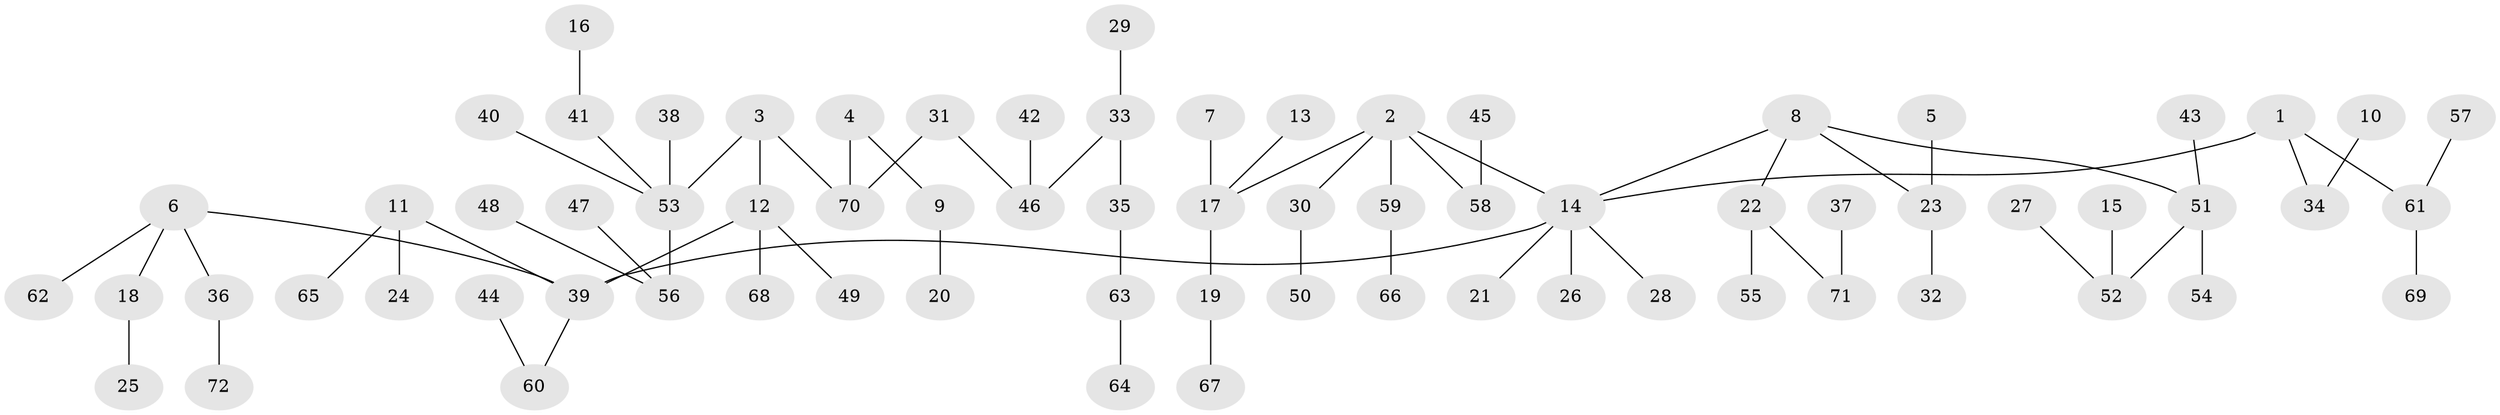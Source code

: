 // original degree distribution, {3: 0.1258741258741259, 8: 0.006993006993006993, 6: 0.013986013986013986, 5: 0.02097902097902098, 4: 0.1048951048951049, 2: 0.17482517482517482, 7: 0.006993006993006993, 1: 0.5454545454545454}
// Generated by graph-tools (version 1.1) at 2025/02/03/09/25 03:02:19]
// undirected, 72 vertices, 71 edges
graph export_dot {
graph [start="1"]
  node [color=gray90,style=filled];
  1;
  2;
  3;
  4;
  5;
  6;
  7;
  8;
  9;
  10;
  11;
  12;
  13;
  14;
  15;
  16;
  17;
  18;
  19;
  20;
  21;
  22;
  23;
  24;
  25;
  26;
  27;
  28;
  29;
  30;
  31;
  32;
  33;
  34;
  35;
  36;
  37;
  38;
  39;
  40;
  41;
  42;
  43;
  44;
  45;
  46;
  47;
  48;
  49;
  50;
  51;
  52;
  53;
  54;
  55;
  56;
  57;
  58;
  59;
  60;
  61;
  62;
  63;
  64;
  65;
  66;
  67;
  68;
  69;
  70;
  71;
  72;
  1 -- 14 [weight=1.0];
  1 -- 34 [weight=1.0];
  1 -- 61 [weight=1.0];
  2 -- 14 [weight=1.0];
  2 -- 17 [weight=1.0];
  2 -- 30 [weight=1.0];
  2 -- 58 [weight=1.0];
  2 -- 59 [weight=1.0];
  3 -- 12 [weight=1.0];
  3 -- 53 [weight=1.0];
  3 -- 70 [weight=1.0];
  4 -- 9 [weight=1.0];
  4 -- 70 [weight=1.0];
  5 -- 23 [weight=1.0];
  6 -- 18 [weight=1.0];
  6 -- 36 [weight=1.0];
  6 -- 39 [weight=1.0];
  6 -- 62 [weight=1.0];
  7 -- 17 [weight=1.0];
  8 -- 14 [weight=1.0];
  8 -- 22 [weight=1.0];
  8 -- 23 [weight=1.0];
  8 -- 51 [weight=1.0];
  9 -- 20 [weight=1.0];
  10 -- 34 [weight=1.0];
  11 -- 24 [weight=1.0];
  11 -- 39 [weight=1.0];
  11 -- 65 [weight=1.0];
  12 -- 39 [weight=1.0];
  12 -- 49 [weight=1.0];
  12 -- 68 [weight=1.0];
  13 -- 17 [weight=1.0];
  14 -- 21 [weight=1.0];
  14 -- 26 [weight=1.0];
  14 -- 28 [weight=1.0];
  14 -- 39 [weight=1.0];
  15 -- 52 [weight=1.0];
  16 -- 41 [weight=1.0];
  17 -- 19 [weight=1.0];
  18 -- 25 [weight=1.0];
  19 -- 67 [weight=1.0];
  22 -- 55 [weight=1.0];
  22 -- 71 [weight=1.0];
  23 -- 32 [weight=1.0];
  27 -- 52 [weight=1.0];
  29 -- 33 [weight=1.0];
  30 -- 50 [weight=1.0];
  31 -- 46 [weight=1.0];
  31 -- 70 [weight=1.0];
  33 -- 35 [weight=1.0];
  33 -- 46 [weight=1.0];
  35 -- 63 [weight=1.0];
  36 -- 72 [weight=1.0];
  37 -- 71 [weight=1.0];
  38 -- 53 [weight=1.0];
  39 -- 60 [weight=1.0];
  40 -- 53 [weight=1.0];
  41 -- 53 [weight=1.0];
  42 -- 46 [weight=1.0];
  43 -- 51 [weight=1.0];
  44 -- 60 [weight=1.0];
  45 -- 58 [weight=1.0];
  47 -- 56 [weight=1.0];
  48 -- 56 [weight=1.0];
  51 -- 52 [weight=1.0];
  51 -- 54 [weight=1.0];
  53 -- 56 [weight=1.0];
  57 -- 61 [weight=1.0];
  59 -- 66 [weight=1.0];
  61 -- 69 [weight=1.0];
  63 -- 64 [weight=1.0];
}
